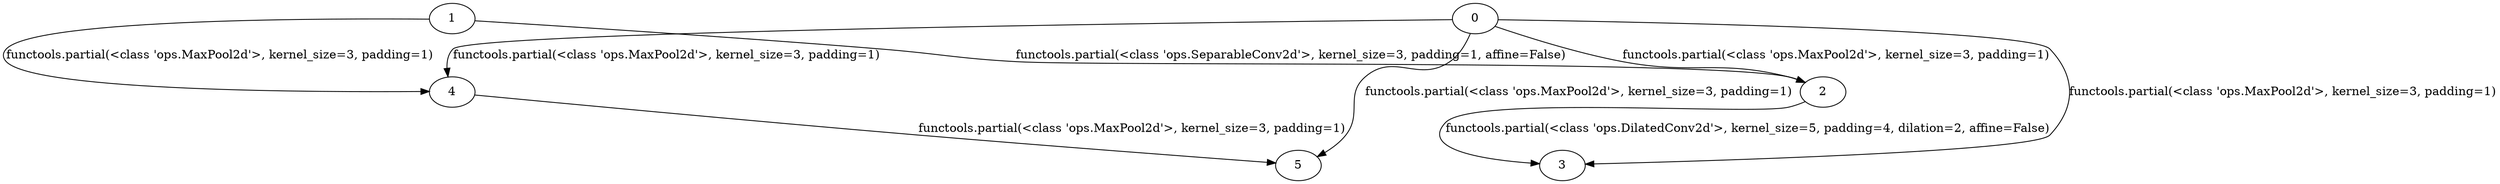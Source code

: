 digraph normal_cell_1 {
	1 -> 2 [label="functools.partial(<class 'ops.SeparableConv2d'>, kernel_size=3, padding=1, affine=False)"]
	0 -> 2 [label="functools.partial(<class 'ops.MaxPool2d'>, kernel_size=3, padding=1)"]
	2 -> 3 [label="functools.partial(<class 'ops.DilatedConv2d'>, kernel_size=5, padding=4, dilation=2, affine=False)"]
	0 -> 3 [label="functools.partial(<class 'ops.MaxPool2d'>, kernel_size=3, padding=1)"]
	1 -> 4 [label="functools.partial(<class 'ops.MaxPool2d'>, kernel_size=3, padding=1)"]
	0 -> 4 [label="functools.partial(<class 'ops.MaxPool2d'>, kernel_size=3, padding=1)"]
	4 -> 5 [label="functools.partial(<class 'ops.MaxPool2d'>, kernel_size=3, padding=1)"]
	0 -> 5 [label="functools.partial(<class 'ops.MaxPool2d'>, kernel_size=3, padding=1)"]
}
